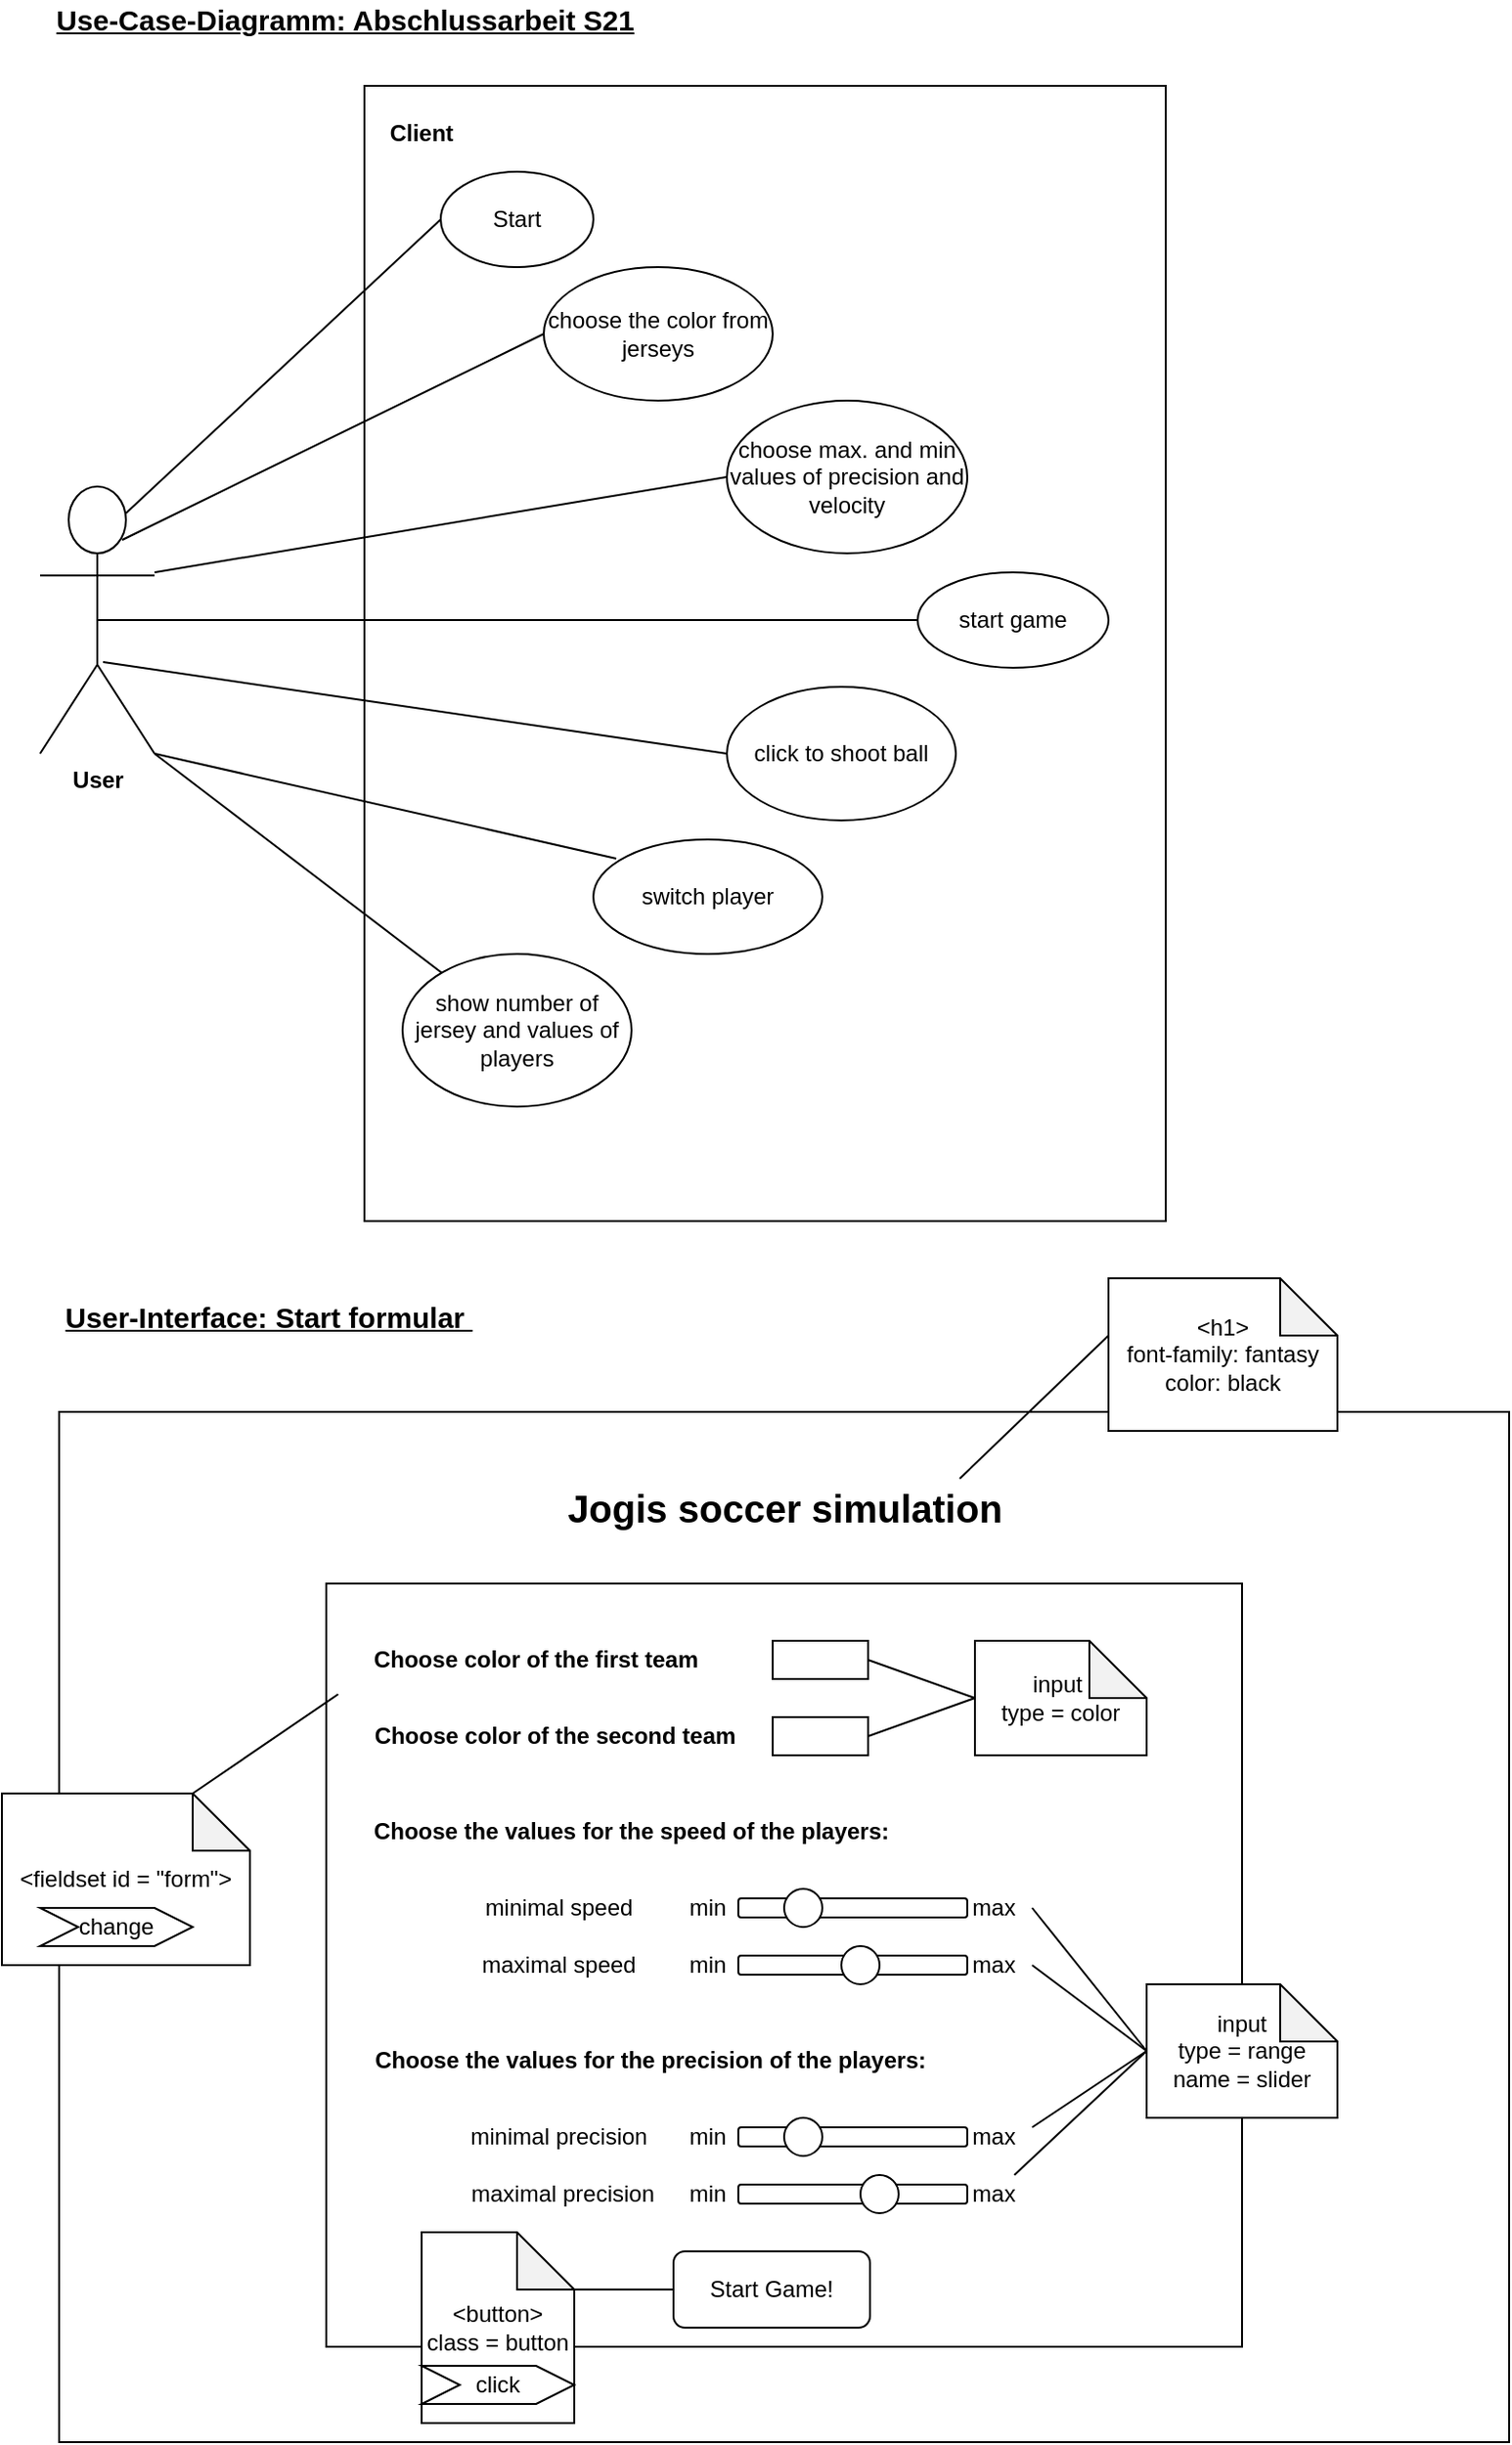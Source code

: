<mxfile version="14.5.1" type="device"><diagram id="w2Lje53LyLTXM5UlRXFY" name="Seite-1"><mxGraphModel dx="1086" dy="765" grid="1" gridSize="10" guides="1" tooltips="1" connect="1" arrows="1" fold="1" page="1" pageScale="1" pageWidth="827" pageHeight="1169" math="0" shadow="0"><root><mxCell id="0"/><mxCell id="1" parent="0"/><mxCell id="ADmMxQHrY3E85jj-6ZBu-1" value="&lt;b&gt;&lt;u&gt;&lt;font style=&quot;font-size: 15px&quot;&gt;Use-Case-Diagramm: Abschlussarbeit S21&lt;/font&gt;&lt;/u&gt;&lt;/b&gt;" style="text;html=1;strokeColor=none;fillColor=none;align=center;verticalAlign=middle;whiteSpace=wrap;rounded=0;" vertex="1" parent="1"><mxGeometry x="20" y="20" width="340" height="20" as="geometry"/></mxCell><mxCell id="ADmMxQHrY3E85jj-6ZBu-2" value="&lt;b&gt;User&lt;/b&gt;" style="shape=umlActor;verticalLabelPosition=bottom;verticalAlign=top;html=1;outlineConnect=0;" vertex="1" parent="1"><mxGeometry x="30" y="275" width="60" height="140" as="geometry"/></mxCell><mxCell id="ADmMxQHrY3E85jj-6ZBu-74" value="" style="rounded=0;whiteSpace=wrap;html=1;" vertex="1" parent="1"><mxGeometry x="200" y="65" width="420" height="595" as="geometry"/></mxCell><mxCell id="ADmMxQHrY3E85jj-6ZBu-75" value="Start" style="ellipse;whiteSpace=wrap;html=1;" vertex="1" parent="1"><mxGeometry x="240" y="110" width="80" height="50" as="geometry"/></mxCell><mxCell id="ADmMxQHrY3E85jj-6ZBu-76" value="choose the color from jerseys" style="ellipse;whiteSpace=wrap;html=1;" vertex="1" parent="1"><mxGeometry x="294" y="160" width="120" height="70" as="geometry"/></mxCell><mxCell id="ADmMxQHrY3E85jj-6ZBu-77" value="choose max. and min values of precision and velocity" style="ellipse;whiteSpace=wrap;html=1;" vertex="1" parent="1"><mxGeometry x="390" y="230" width="126" height="80" as="geometry"/></mxCell><mxCell id="ADmMxQHrY3E85jj-6ZBu-78" value="switch player" style="ellipse;whiteSpace=wrap;html=1;" vertex="1" parent="1"><mxGeometry x="320" y="460" width="120" height="60" as="geometry"/></mxCell><mxCell id="ADmMxQHrY3E85jj-6ZBu-79" value="start game" style="ellipse;whiteSpace=wrap;html=1;" vertex="1" parent="1"><mxGeometry x="490" y="320" width="100" height="50" as="geometry"/></mxCell><mxCell id="ADmMxQHrY3E85jj-6ZBu-80" value="click to shoot ball" style="ellipse;whiteSpace=wrap;html=1;" vertex="1" parent="1"><mxGeometry x="390" y="380" width="120" height="70" as="geometry"/></mxCell><mxCell id="ADmMxQHrY3E85jj-6ZBu-81" value="show number of jersey and values of players" style="ellipse;whiteSpace=wrap;html=1;" vertex="1" parent="1"><mxGeometry x="220" y="520" width="120" height="80" as="geometry"/></mxCell><mxCell id="ADmMxQHrY3E85jj-6ZBu-82" value="&lt;b&gt;Client&lt;/b&gt;" style="text;html=1;strokeColor=none;fillColor=none;align=center;verticalAlign=middle;whiteSpace=wrap;rounded=0;" vertex="1" parent="1"><mxGeometry x="210" y="80" width="40" height="20" as="geometry"/></mxCell><mxCell id="ADmMxQHrY3E85jj-6ZBu-83" value="" style="endArrow=none;html=1;exitX=0.75;exitY=0.1;exitDx=0;exitDy=0;exitPerimeter=0;entryX=0;entryY=0.5;entryDx=0;entryDy=0;" edge="1" parent="1" source="ADmMxQHrY3E85jj-6ZBu-2" target="ADmMxQHrY3E85jj-6ZBu-75"><mxGeometry width="50" height="50" relative="1" as="geometry"><mxPoint x="390" y="450" as="sourcePoint"/><mxPoint x="440" y="400" as="targetPoint"/></mxGeometry></mxCell><mxCell id="ADmMxQHrY3E85jj-6ZBu-84" value="" style="endArrow=none;html=1;exitX=0.717;exitY=0.2;exitDx=0;exitDy=0;exitPerimeter=0;entryX=0;entryY=0.5;entryDx=0;entryDy=0;" edge="1" parent="1" source="ADmMxQHrY3E85jj-6ZBu-2" target="ADmMxQHrY3E85jj-6ZBu-76"><mxGeometry width="50" height="50" relative="1" as="geometry"><mxPoint x="390" y="450" as="sourcePoint"/><mxPoint x="440" y="400" as="targetPoint"/></mxGeometry></mxCell><mxCell id="ADmMxQHrY3E85jj-6ZBu-85" value="" style="endArrow=none;html=1;entryX=0;entryY=0.5;entryDx=0;entryDy=0;" edge="1" parent="1" target="ADmMxQHrY3E85jj-6ZBu-77"><mxGeometry width="50" height="50" relative="1" as="geometry"><mxPoint x="90" y="320" as="sourcePoint"/><mxPoint x="140" y="270" as="targetPoint"/></mxGeometry></mxCell><mxCell id="ADmMxQHrY3E85jj-6ZBu-86" value="" style="endArrow=none;html=1;exitX=0.5;exitY=0.5;exitDx=0;exitDy=0;exitPerimeter=0;entryX=0;entryY=0.5;entryDx=0;entryDy=0;" edge="1" parent="1" source="ADmMxQHrY3E85jj-6ZBu-2" target="ADmMxQHrY3E85jj-6ZBu-79"><mxGeometry width="50" height="50" relative="1" as="geometry"><mxPoint x="140" y="380" as="sourcePoint"/><mxPoint x="190" y="330" as="targetPoint"/></mxGeometry></mxCell><mxCell id="ADmMxQHrY3E85jj-6ZBu-87" value="" style="endArrow=none;html=1;exitX=0.55;exitY=0.657;exitDx=0;exitDy=0;exitPerimeter=0;entryX=0;entryY=0.5;entryDx=0;entryDy=0;" edge="1" parent="1" source="ADmMxQHrY3E85jj-6ZBu-2" target="ADmMxQHrY3E85jj-6ZBu-80"><mxGeometry width="50" height="50" relative="1" as="geometry"><mxPoint x="390" y="450" as="sourcePoint"/><mxPoint x="440" y="400" as="targetPoint"/></mxGeometry></mxCell><mxCell id="ADmMxQHrY3E85jj-6ZBu-88" value="" style="endArrow=none;html=1;exitX=1;exitY=1;exitDx=0;exitDy=0;exitPerimeter=0;" edge="1" parent="1" source="ADmMxQHrY3E85jj-6ZBu-2"><mxGeometry width="50" height="50" relative="1" as="geometry"><mxPoint x="390" y="450" as="sourcePoint"/><mxPoint x="332" y="470" as="targetPoint"/></mxGeometry></mxCell><mxCell id="ADmMxQHrY3E85jj-6ZBu-89" value="" style="endArrow=none;html=1;exitX=1;exitY=1;exitDx=0;exitDy=0;exitPerimeter=0;" edge="1" parent="1" source="ADmMxQHrY3E85jj-6ZBu-2" target="ADmMxQHrY3E85jj-6ZBu-81"><mxGeometry width="50" height="50" relative="1" as="geometry"><mxPoint x="390" y="450" as="sourcePoint"/><mxPoint x="440" y="400" as="targetPoint"/></mxGeometry></mxCell><mxCell id="ADmMxQHrY3E85jj-6ZBu-90" value="&lt;font style=&quot;font-size: 15px&quot;&gt;&lt;b&gt;&lt;u&gt;User-Interface: Start formular&amp;nbsp;&lt;/u&gt;&lt;/b&gt;&lt;/font&gt;" style="text;html=1;strokeColor=none;fillColor=none;align=center;verticalAlign=middle;whiteSpace=wrap;rounded=0;" vertex="1" parent="1"><mxGeometry x="30" y="700" width="240" height="20" as="geometry"/></mxCell><mxCell id="ADmMxQHrY3E85jj-6ZBu-91" value="" style="rounded=0;whiteSpace=wrap;html=1;" vertex="1" parent="1"><mxGeometry x="40" y="760" width="760" height="540" as="geometry"/></mxCell><mxCell id="ADmMxQHrY3E85jj-6ZBu-92" value="" style="rounded=0;whiteSpace=wrap;html=1;" vertex="1" parent="1"><mxGeometry x="180" y="850" width="480" height="400" as="geometry"/></mxCell><mxCell id="ADmMxQHrY3E85jj-6ZBu-93" value="&lt;b&gt;&lt;font style=&quot;font-size: 20px&quot;&gt;Jogis soccer simulation&lt;/font&gt;&lt;/b&gt;" style="text;html=1;strokeColor=none;fillColor=none;align=center;verticalAlign=middle;whiteSpace=wrap;rounded=0;" vertex="1" parent="1"><mxGeometry x="272.5" y="800" width="295" height="20" as="geometry"/></mxCell><mxCell id="ADmMxQHrY3E85jj-6ZBu-94" value="&amp;lt;h1&amp;gt;&lt;br&gt;font-family: fantasy&lt;br&gt;color: black" style="shape=note;whiteSpace=wrap;html=1;backgroundOutline=1;darkOpacity=0.05;" vertex="1" parent="1"><mxGeometry x="590" y="690" width="120" height="80" as="geometry"/></mxCell><mxCell id="ADmMxQHrY3E85jj-6ZBu-95" value="" style="endArrow=none;html=1;exitX=0.812;exitY=-0.25;exitDx=0;exitDy=0;exitPerimeter=0;" edge="1" parent="1" source="ADmMxQHrY3E85jj-6ZBu-93"><mxGeometry width="50" height="50" relative="1" as="geometry"><mxPoint x="540" y="770" as="sourcePoint"/><mxPoint x="590" y="720" as="targetPoint"/></mxGeometry></mxCell><mxCell id="ADmMxQHrY3E85jj-6ZBu-96" value="&lt;b&gt;Choose color of the first team&lt;/b&gt;" style="text;html=1;strokeColor=none;fillColor=none;align=center;verticalAlign=middle;whiteSpace=wrap;rounded=0;" vertex="1" parent="1"><mxGeometry x="200" y="880" width="180" height="20" as="geometry"/></mxCell><mxCell id="ADmMxQHrY3E85jj-6ZBu-97" value="" style="rounded=0;whiteSpace=wrap;html=1;" vertex="1" parent="1"><mxGeometry x="414" y="880" width="50" height="20" as="geometry"/></mxCell><mxCell id="ADmMxQHrY3E85jj-6ZBu-98" value="&lt;b&gt;Choose color of the second team&lt;/b&gt;" style="text;html=1;strokeColor=none;fillColor=none;align=center;verticalAlign=middle;whiteSpace=wrap;rounded=0;" vertex="1" parent="1"><mxGeometry x="200" y="920" width="200" height="20" as="geometry"/></mxCell><mxCell id="ADmMxQHrY3E85jj-6ZBu-99" value="" style="rounded=0;whiteSpace=wrap;html=1;" vertex="1" parent="1"><mxGeometry x="414" y="920" width="50" height="20" as="geometry"/></mxCell><mxCell id="ADmMxQHrY3E85jj-6ZBu-100" value="input&amp;nbsp;&lt;br&gt;type = color" style="shape=note;whiteSpace=wrap;html=1;backgroundOutline=1;darkOpacity=0.05;" vertex="1" parent="1"><mxGeometry x="520" y="880" width="90" height="60" as="geometry"/></mxCell><mxCell id="ADmMxQHrY3E85jj-6ZBu-101" value="" style="endArrow=none;html=1;exitX=1;exitY=0.5;exitDx=0;exitDy=0;entryX=0;entryY=0.5;entryDx=0;entryDy=0;entryPerimeter=0;" edge="1" parent="1" source="ADmMxQHrY3E85jj-6ZBu-97" target="ADmMxQHrY3E85jj-6ZBu-100"><mxGeometry width="50" height="50" relative="1" as="geometry"><mxPoint x="470" y="930" as="sourcePoint"/><mxPoint x="520" y="880" as="targetPoint"/></mxGeometry></mxCell><mxCell id="ADmMxQHrY3E85jj-6ZBu-102" value="" style="endArrow=none;html=1;exitX=1;exitY=0.5;exitDx=0;exitDy=0;entryX=0;entryY=0.5;entryDx=0;entryDy=0;entryPerimeter=0;" edge="1" parent="1" source="ADmMxQHrY3E85jj-6ZBu-99" target="ADmMxQHrY3E85jj-6ZBu-100"><mxGeometry width="50" height="50" relative="1" as="geometry"><mxPoint x="470" y="970" as="sourcePoint"/><mxPoint x="520" y="920" as="targetPoint"/></mxGeometry></mxCell><mxCell id="ADmMxQHrY3E85jj-6ZBu-103" value="&lt;b&gt;Choose the values for the speed of the players:&lt;/b&gt;" style="text;html=1;strokeColor=none;fillColor=none;align=center;verticalAlign=middle;whiteSpace=wrap;rounded=0;" vertex="1" parent="1"><mxGeometry x="200" y="970" width="280" height="20" as="geometry"/></mxCell><mxCell id="ADmMxQHrY3E85jj-6ZBu-104" value="minimal speed" style="text;html=1;strokeColor=none;fillColor=none;align=center;verticalAlign=middle;whiteSpace=wrap;rounded=0;" vertex="1" parent="1"><mxGeometry x="254" y="1010" width="96" height="20" as="geometry"/></mxCell><mxCell id="ADmMxQHrY3E85jj-6ZBu-105" value="" style="rounded=1;whiteSpace=wrap;html=1;" vertex="1" parent="1"><mxGeometry x="396" y="1015" width="120" height="10" as="geometry"/></mxCell><mxCell id="ADmMxQHrY3E85jj-6ZBu-106" value="" style="ellipse;whiteSpace=wrap;html=1;aspect=fixed;" vertex="1" parent="1"><mxGeometry x="420" y="1010" width="20" height="20" as="geometry"/></mxCell><mxCell id="ADmMxQHrY3E85jj-6ZBu-107" value="min" style="text;html=1;strokeColor=none;fillColor=none;align=center;verticalAlign=middle;whiteSpace=wrap;rounded=0;" vertex="1" parent="1"><mxGeometry x="360" y="1010" width="40" height="20" as="geometry"/></mxCell><mxCell id="ADmMxQHrY3E85jj-6ZBu-108" value="max" style="text;html=1;strokeColor=none;fillColor=none;align=center;verticalAlign=middle;whiteSpace=wrap;rounded=0;" vertex="1" parent="1"><mxGeometry x="510" y="1010" width="40" height="20" as="geometry"/></mxCell><mxCell id="ADmMxQHrY3E85jj-6ZBu-109" value="maximal speed" style="text;html=1;strokeColor=none;fillColor=none;align=center;verticalAlign=middle;whiteSpace=wrap;rounded=0;" vertex="1" parent="1"><mxGeometry x="257" y="1040" width="90" height="20" as="geometry"/></mxCell><mxCell id="ADmMxQHrY3E85jj-6ZBu-110" value="" style="rounded=1;whiteSpace=wrap;html=1;" vertex="1" parent="1"><mxGeometry x="396" y="1045" width="120" height="10" as="geometry"/></mxCell><mxCell id="ADmMxQHrY3E85jj-6ZBu-111" value="" style="ellipse;whiteSpace=wrap;html=1;aspect=fixed;" vertex="1" parent="1"><mxGeometry x="450" y="1040" width="20" height="20" as="geometry"/></mxCell><mxCell id="ADmMxQHrY3E85jj-6ZBu-112" value="min" style="text;html=1;strokeColor=none;fillColor=none;align=center;verticalAlign=middle;whiteSpace=wrap;rounded=0;" vertex="1" parent="1"><mxGeometry x="360" y="1040" width="40" height="20" as="geometry"/></mxCell><mxCell id="ADmMxQHrY3E85jj-6ZBu-113" value="max" style="text;html=1;strokeColor=none;fillColor=none;align=center;verticalAlign=middle;whiteSpace=wrap;rounded=0;" vertex="1" parent="1"><mxGeometry x="510" y="1040" width="40" height="20" as="geometry"/></mxCell><mxCell id="ADmMxQHrY3E85jj-6ZBu-114" value="input&lt;br&gt;type = range&lt;br&gt;name = slider" style="shape=note;whiteSpace=wrap;html=1;backgroundOutline=1;darkOpacity=0.05;" vertex="1" parent="1"><mxGeometry x="610" y="1060" width="100" height="70" as="geometry"/></mxCell><mxCell id="ADmMxQHrY3E85jj-6ZBu-115" value="" style="endArrow=none;html=1;exitX=1;exitY=0.5;exitDx=0;exitDy=0;entryX=0;entryY=0.5;entryDx=0;entryDy=0;entryPerimeter=0;" edge="1" parent="1" source="ADmMxQHrY3E85jj-6ZBu-108" target="ADmMxQHrY3E85jj-6ZBu-114"><mxGeometry width="50" height="50" relative="1" as="geometry"><mxPoint x="540" y="1080" as="sourcePoint"/><mxPoint x="580" y="1080" as="targetPoint"/></mxGeometry></mxCell><mxCell id="ADmMxQHrY3E85jj-6ZBu-116" value="" style="endArrow=none;html=1;exitX=1;exitY=0.5;exitDx=0;exitDy=0;entryX=0;entryY=0.5;entryDx=0;entryDy=0;entryPerimeter=0;" edge="1" parent="1" source="ADmMxQHrY3E85jj-6ZBu-113" target="ADmMxQHrY3E85jj-6ZBu-114"><mxGeometry width="50" height="50" relative="1" as="geometry"><mxPoint x="540" y="1080" as="sourcePoint"/><mxPoint x="590" y="1030" as="targetPoint"/></mxGeometry></mxCell><mxCell id="ADmMxQHrY3E85jj-6ZBu-117" value="&lt;b&gt;Choose the values for the precision of the players:&lt;/b&gt;" style="text;html=1;strokeColor=none;fillColor=none;align=center;verticalAlign=middle;whiteSpace=wrap;rounded=0;" vertex="1" parent="1"><mxGeometry x="200" y="1090" width="300" height="20" as="geometry"/></mxCell><mxCell id="ADmMxQHrY3E85jj-6ZBu-118" value="minimal precision" style="text;html=1;strokeColor=none;fillColor=none;align=center;verticalAlign=middle;whiteSpace=wrap;rounded=0;" vertex="1" parent="1"><mxGeometry x="254" y="1130" width="96" height="20" as="geometry"/></mxCell><mxCell id="ADmMxQHrY3E85jj-6ZBu-119" value="" style="rounded=1;whiteSpace=wrap;html=1;" vertex="1" parent="1"><mxGeometry x="396" y="1135" width="120" height="10" as="geometry"/></mxCell><mxCell id="ADmMxQHrY3E85jj-6ZBu-120" value="" style="ellipse;whiteSpace=wrap;html=1;aspect=fixed;" vertex="1" parent="1"><mxGeometry x="420" y="1130" width="20" height="20" as="geometry"/></mxCell><mxCell id="ADmMxQHrY3E85jj-6ZBu-121" value="min" style="text;html=1;strokeColor=none;fillColor=none;align=center;verticalAlign=middle;whiteSpace=wrap;rounded=0;" vertex="1" parent="1"><mxGeometry x="360" y="1130" width="40" height="20" as="geometry"/></mxCell><mxCell id="ADmMxQHrY3E85jj-6ZBu-122" value="max" style="text;html=1;strokeColor=none;fillColor=none;align=center;verticalAlign=middle;whiteSpace=wrap;rounded=0;" vertex="1" parent="1"><mxGeometry x="510" y="1130" width="40" height="20" as="geometry"/></mxCell><mxCell id="ADmMxQHrY3E85jj-6ZBu-123" value="maximal precision" style="text;html=1;strokeColor=none;fillColor=none;align=center;verticalAlign=middle;whiteSpace=wrap;rounded=0;" vertex="1" parent="1"><mxGeometry x="250" y="1160" width="108" height="20" as="geometry"/></mxCell><mxCell id="ADmMxQHrY3E85jj-6ZBu-124" value="" style="rounded=1;whiteSpace=wrap;html=1;" vertex="1" parent="1"><mxGeometry x="396" y="1165" width="120" height="10" as="geometry"/></mxCell><mxCell id="ADmMxQHrY3E85jj-6ZBu-125" value="" style="ellipse;whiteSpace=wrap;html=1;aspect=fixed;" vertex="1" parent="1"><mxGeometry x="460" y="1160" width="20" height="20" as="geometry"/></mxCell><mxCell id="ADmMxQHrY3E85jj-6ZBu-126" value="min" style="text;html=1;strokeColor=none;fillColor=none;align=center;verticalAlign=middle;whiteSpace=wrap;rounded=0;" vertex="1" parent="1"><mxGeometry x="360" y="1160" width="40" height="20" as="geometry"/></mxCell><mxCell id="ADmMxQHrY3E85jj-6ZBu-127" value="max" style="text;html=1;strokeColor=none;fillColor=none;align=center;verticalAlign=middle;whiteSpace=wrap;rounded=0;" vertex="1" parent="1"><mxGeometry x="510" y="1160" width="40" height="20" as="geometry"/></mxCell><mxCell id="ADmMxQHrY3E85jj-6ZBu-129" value="" style="endArrow=none;html=1;exitX=1;exitY=0.25;exitDx=0;exitDy=0;" edge="1" parent="1" source="ADmMxQHrY3E85jj-6ZBu-122"><mxGeometry width="50" height="50" relative="1" as="geometry"><mxPoint x="567.5" y="1145" as="sourcePoint"/><mxPoint x="610" y="1095" as="targetPoint"/></mxGeometry></mxCell><mxCell id="ADmMxQHrY3E85jj-6ZBu-130" value="" style="endArrow=none;html=1;" edge="1" parent="1" source="ADmMxQHrY3E85jj-6ZBu-127"><mxGeometry width="50" height="50" relative="1" as="geometry"><mxPoint x="560" y="1145" as="sourcePoint"/><mxPoint x="610" y="1095" as="targetPoint"/></mxGeometry></mxCell><mxCell id="ADmMxQHrY3E85jj-6ZBu-131" value="Start Game!" style="rounded=1;whiteSpace=wrap;html=1;" vertex="1" parent="1"><mxGeometry x="362" y="1200" width="103" height="40" as="geometry"/></mxCell><mxCell id="ADmMxQHrY3E85jj-6ZBu-132" value="&amp;lt;button&amp;gt;&lt;br&gt;class = button" style="shape=note;whiteSpace=wrap;html=1;backgroundOutline=1;darkOpacity=0.05;" vertex="1" parent="1"><mxGeometry x="230" y="1190" width="80" height="100" as="geometry"/></mxCell><mxCell id="ADmMxQHrY3E85jj-6ZBu-133" value="click" style="shape=step;perimeter=stepPerimeter;whiteSpace=wrap;html=1;fixedSize=1;" vertex="1" parent="1"><mxGeometry x="230" y="1260" width="80" height="20" as="geometry"/></mxCell><mxCell id="ADmMxQHrY3E85jj-6ZBu-134" value="" style="endArrow=none;html=1;exitX=0;exitY=0;exitDx=80;exitDy=30;exitPerimeter=0;entryX=0;entryY=0.5;entryDx=0;entryDy=0;" edge="1" parent="1" source="ADmMxQHrY3E85jj-6ZBu-132" target="ADmMxQHrY3E85jj-6ZBu-131"><mxGeometry width="50" height="50" relative="1" as="geometry"><mxPoint x="390" y="1170" as="sourcePoint"/><mxPoint x="440" y="1120" as="targetPoint"/></mxGeometry></mxCell><mxCell id="ADmMxQHrY3E85jj-6ZBu-135" value="&amp;lt;fieldset id = &quot;form&quot;&amp;gt;" style="shape=note;whiteSpace=wrap;html=1;backgroundOutline=1;darkOpacity=0.05;" vertex="1" parent="1"><mxGeometry x="10" y="960" width="130" height="90" as="geometry"/></mxCell><mxCell id="ADmMxQHrY3E85jj-6ZBu-136" value="change" style="shape=step;perimeter=stepPerimeter;whiteSpace=wrap;html=1;fixedSize=1;" vertex="1" parent="1"><mxGeometry x="30" y="1020" width="80" height="20" as="geometry"/></mxCell><mxCell id="ADmMxQHrY3E85jj-6ZBu-137" value="" style="endArrow=none;html=1;entryX=0.013;entryY=0.145;entryDx=0;entryDy=0;entryPerimeter=0;" edge="1" parent="1" target="ADmMxQHrY3E85jj-6ZBu-92"><mxGeometry width="50" height="50" relative="1" as="geometry"><mxPoint x="110" y="960" as="sourcePoint"/><mxPoint x="160" y="910" as="targetPoint"/></mxGeometry></mxCell></root></mxGraphModel></diagram></mxfile>